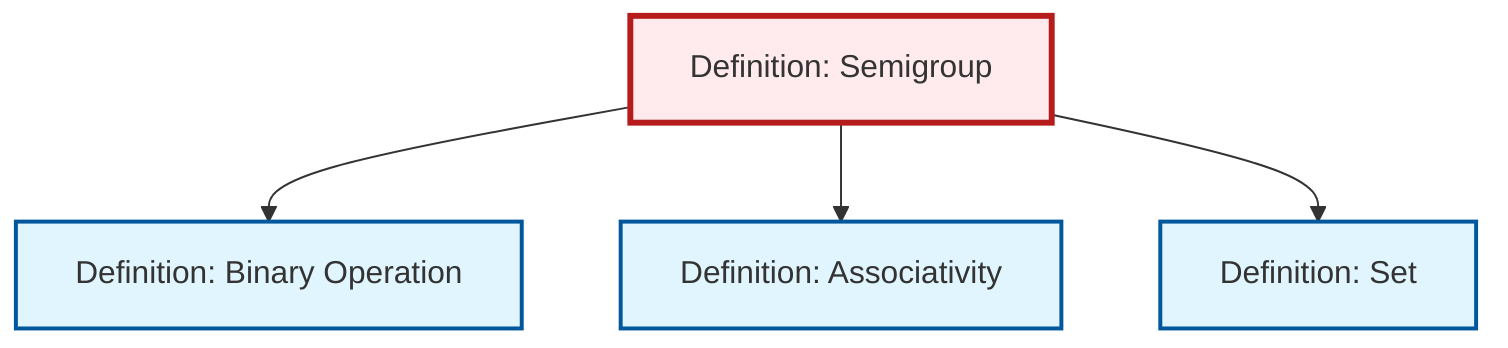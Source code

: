 graph TD
    classDef definition fill:#e1f5fe,stroke:#01579b,stroke-width:2px
    classDef theorem fill:#f3e5f5,stroke:#4a148c,stroke-width:2px
    classDef axiom fill:#fff3e0,stroke:#e65100,stroke-width:2px
    classDef example fill:#e8f5e9,stroke:#1b5e20,stroke-width:2px
    classDef current fill:#ffebee,stroke:#b71c1c,stroke-width:3px
    def-set["Definition: Set"]:::definition
    def-associativity["Definition: Associativity"]:::definition
    def-semigroup["Definition: Semigroup"]:::definition
    def-binary-operation["Definition: Binary Operation"]:::definition
    def-semigroup --> def-binary-operation
    def-semigroup --> def-associativity
    def-semigroup --> def-set
    class def-semigroup current
